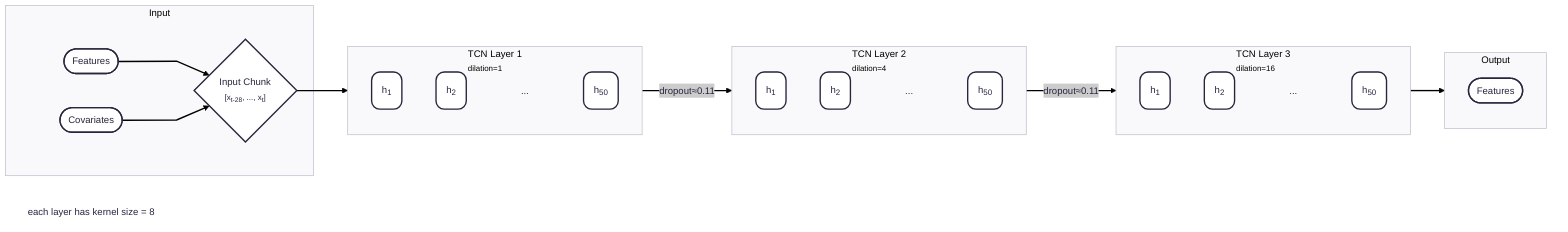 ---
config:
  theme: redux
  layout: fixed
  look: classic
  flowchart:
    curve: linear
---
flowchart LR
 subgraph Input["Input"]
        A(["Features"])
        B(["Covariates<br>"])
        B4{"Input Chunk<br><small>[x<sub>t-28</sub>, ..., x<sub>t</sub>]</small>"}
  end
 subgraph TCN1["TCN Layer 1<br><small>dilation=1</small>"]
        L11("h<sub>1</sub><br>")
        L12("h<sub>2</sub><br>")
        DOTS["..."]
        L13("h<sub>50</sub><br>")
  end
 subgraph TCN2["TCN Layer 2<br><small>dilation=4</small>"]
        L21("h<sub>1</sub><br>")
        L22("h<sub>2</sub><br>")
        DOTS2["..."]
        L23("h<sub>50</sub><br>")
  end
 subgraph TCN3["TCN Layer 3<br><small>dilation=16</small>"]
        L31("h<sub>1</sub><br>")
        L32("h<sub>2</sub><br>")
        DOTS3["..."]
        L33("h<sub>50</sub><br>")
  end
 subgraph Output["Output"]
        F(["Features"])
  end
    A --> B4
    B --> B4
    B4 --> TCN1
    TCN1 -- "dropout≈0.11" --> TCN2
    TCN2 -- "dropout≈0.11" --> TCN3
    TCN3 --> Output
    n1["each layer has kernel size = 8"]
    n1@{ shape: text}
    style DOTS fill:transparent,stroke:transparent
    style DOTS2 fill:transparent,stroke:transparent
    style DOTS3 fill:transparent,stroke:transparent